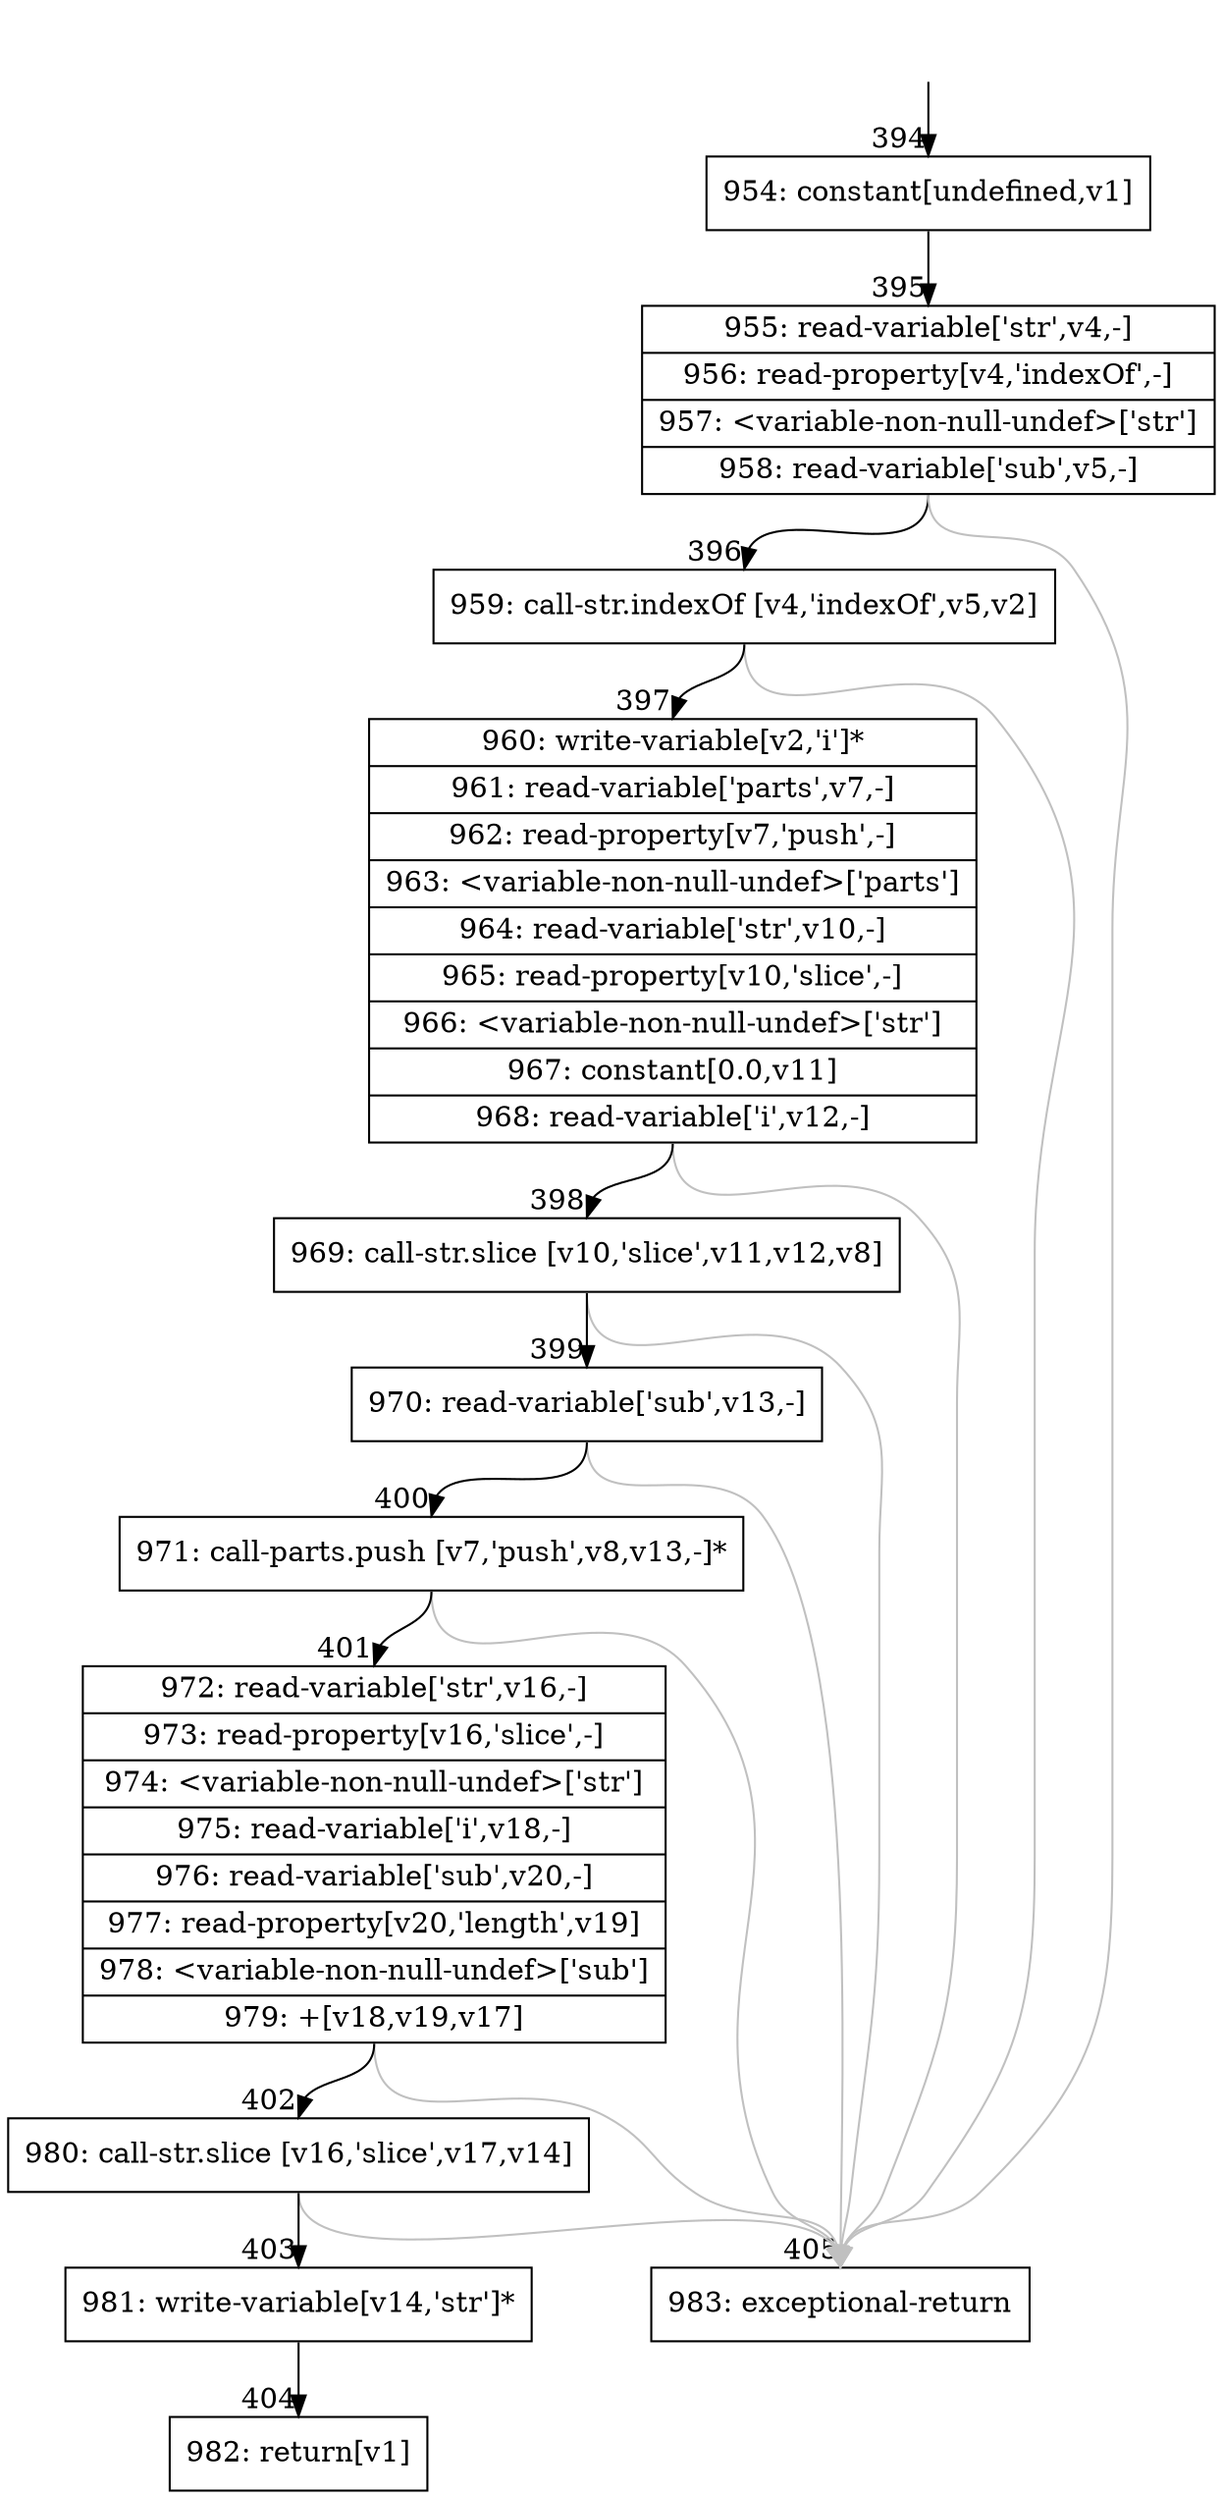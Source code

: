 digraph {
rankdir="TD"
BB_entry38[shape=none,label=""];
BB_entry38 -> BB394 [tailport=s, headport=n, headlabel="    394"]
BB394 [shape=record label="{954: constant[undefined,v1]}" ] 
BB394 -> BB395 [tailport=s, headport=n, headlabel="      395"]
BB395 [shape=record label="{955: read-variable['str',v4,-]|956: read-property[v4,'indexOf',-]|957: \<variable-non-null-undef\>['str']|958: read-variable['sub',v5,-]}" ] 
BB395 -> BB396 [tailport=s, headport=n, headlabel="      396"]
BB395 -> BB405 [tailport=s, headport=n, color=gray, headlabel="      405"]
BB396 [shape=record label="{959: call-str.indexOf [v4,'indexOf',v5,v2]}" ] 
BB396 -> BB397 [tailport=s, headport=n, headlabel="      397"]
BB396 -> BB405 [tailport=s, headport=n, color=gray]
BB397 [shape=record label="{960: write-variable[v2,'i']*|961: read-variable['parts',v7,-]|962: read-property[v7,'push',-]|963: \<variable-non-null-undef\>['parts']|964: read-variable['str',v10,-]|965: read-property[v10,'slice',-]|966: \<variable-non-null-undef\>['str']|967: constant[0.0,v11]|968: read-variable['i',v12,-]}" ] 
BB397 -> BB398 [tailport=s, headport=n, headlabel="      398"]
BB397 -> BB405 [tailport=s, headport=n, color=gray]
BB398 [shape=record label="{969: call-str.slice [v10,'slice',v11,v12,v8]}" ] 
BB398 -> BB399 [tailport=s, headport=n, headlabel="      399"]
BB398 -> BB405 [tailport=s, headport=n, color=gray]
BB399 [shape=record label="{970: read-variable['sub',v13,-]}" ] 
BB399 -> BB400 [tailport=s, headport=n, headlabel="      400"]
BB399 -> BB405 [tailport=s, headport=n, color=gray]
BB400 [shape=record label="{971: call-parts.push [v7,'push',v8,v13,-]*}" ] 
BB400 -> BB401 [tailport=s, headport=n, headlabel="      401"]
BB400 -> BB405 [tailport=s, headport=n, color=gray]
BB401 [shape=record label="{972: read-variable['str',v16,-]|973: read-property[v16,'slice',-]|974: \<variable-non-null-undef\>['str']|975: read-variable['i',v18,-]|976: read-variable['sub',v20,-]|977: read-property[v20,'length',v19]|978: \<variable-non-null-undef\>['sub']|979: +[v18,v19,v17]}" ] 
BB401 -> BB402 [tailport=s, headport=n, headlabel="      402"]
BB401 -> BB405 [tailport=s, headport=n, color=gray]
BB402 [shape=record label="{980: call-str.slice [v16,'slice',v17,v14]}" ] 
BB402 -> BB403 [tailport=s, headport=n, headlabel="      403"]
BB402 -> BB405 [tailport=s, headport=n, color=gray]
BB403 [shape=record label="{981: write-variable[v14,'str']*}" ] 
BB403 -> BB404 [tailport=s, headport=n, headlabel="      404"]
BB404 [shape=record label="{982: return[v1]}" ] 
BB405 [shape=record label="{983: exceptional-return}" ] 
//#$~ 384
}
